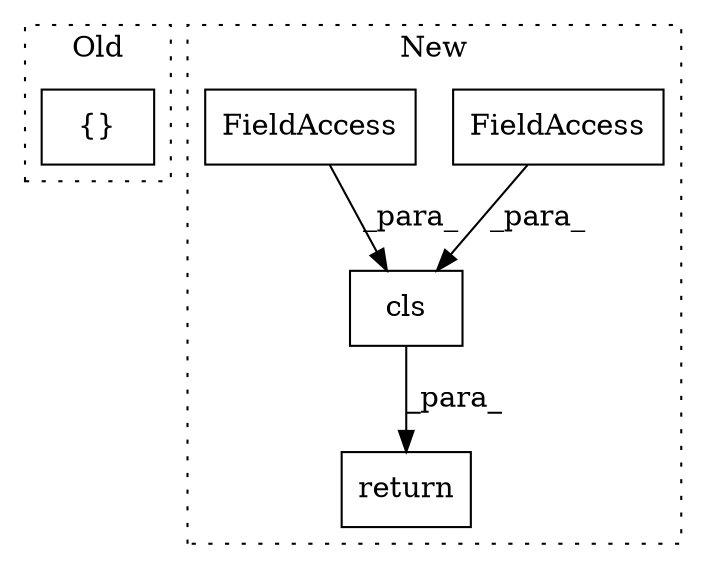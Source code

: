 digraph G {
subgraph cluster0 {
1 [label="{}" a="4" s="11939,12164" l="1,1" shape="box"];
label = "Old";
style="dotted";
}
subgraph cluster1 {
2 [label="cls" a="32" s="12585,12656" l="4,1" shape="box"];
3 [label="return" a="41" s="12578" l="7" shape="box"];
4 [label="FieldAccess" a="22" s="12627" l="6" shape="box"];
5 [label="FieldAccess" a="22" s="12634" l="7" shape="box"];
label = "New";
style="dotted";
}
2 -> 3 [label="_para_"];
4 -> 2 [label="_para_"];
5 -> 2 [label="_para_"];
}